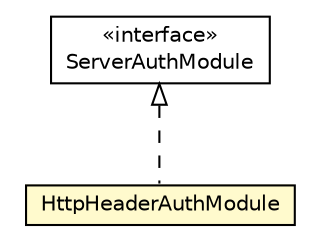 #!/usr/local/bin/dot
#
# Class diagram 
# Generated by UMLGraph version R5_6-24-gf6e263 (http://www.umlgraph.org/)
#

digraph G {
	edge [fontname="Helvetica",fontsize=10,labelfontname="Helvetica",labelfontsize=10];
	node [fontname="Helvetica",fontsize=10,shape=plaintext];
	nodesep=0.25;
	ranksep=0.5;
	// net.trajano.auth.HttpHeaderAuthModule
	c62 [label=<<table title="net.trajano.auth.HttpHeaderAuthModule" border="0" cellborder="1" cellspacing="0" cellpadding="2" port="p" bgcolor="lemonChiffon" href="./HttpHeaderAuthModule.html">
		<tr><td><table border="0" cellspacing="0" cellpadding="1">
<tr><td align="center" balign="center"> HttpHeaderAuthModule </td></tr>
		</table></td></tr>
		</table>>, URL="./HttpHeaderAuthModule.html", fontname="Helvetica", fontcolor="black", fontsize=10.0];
	//net.trajano.auth.HttpHeaderAuthModule implements javax.security.auth.message.module.ServerAuthModule
	c74:p -> c62:p [dir=back,arrowtail=empty,style=dashed];
	// javax.security.auth.message.module.ServerAuthModule
	c74 [label=<<table title="javax.security.auth.message.module.ServerAuthModule" border="0" cellborder="1" cellspacing="0" cellpadding="2" port="p" href="http://java.sun.com/j2se/1.4.2/docs/api/javax/security/auth/message/module/ServerAuthModule.html">
		<tr><td><table border="0" cellspacing="0" cellpadding="1">
<tr><td align="center" balign="center"> &#171;interface&#187; </td></tr>
<tr><td align="center" balign="center"> ServerAuthModule </td></tr>
		</table></td></tr>
		</table>>, URL="http://java.sun.com/j2se/1.4.2/docs/api/javax/security/auth/message/module/ServerAuthModule.html", fontname="Helvetica", fontcolor="black", fontsize=10.0];
}


